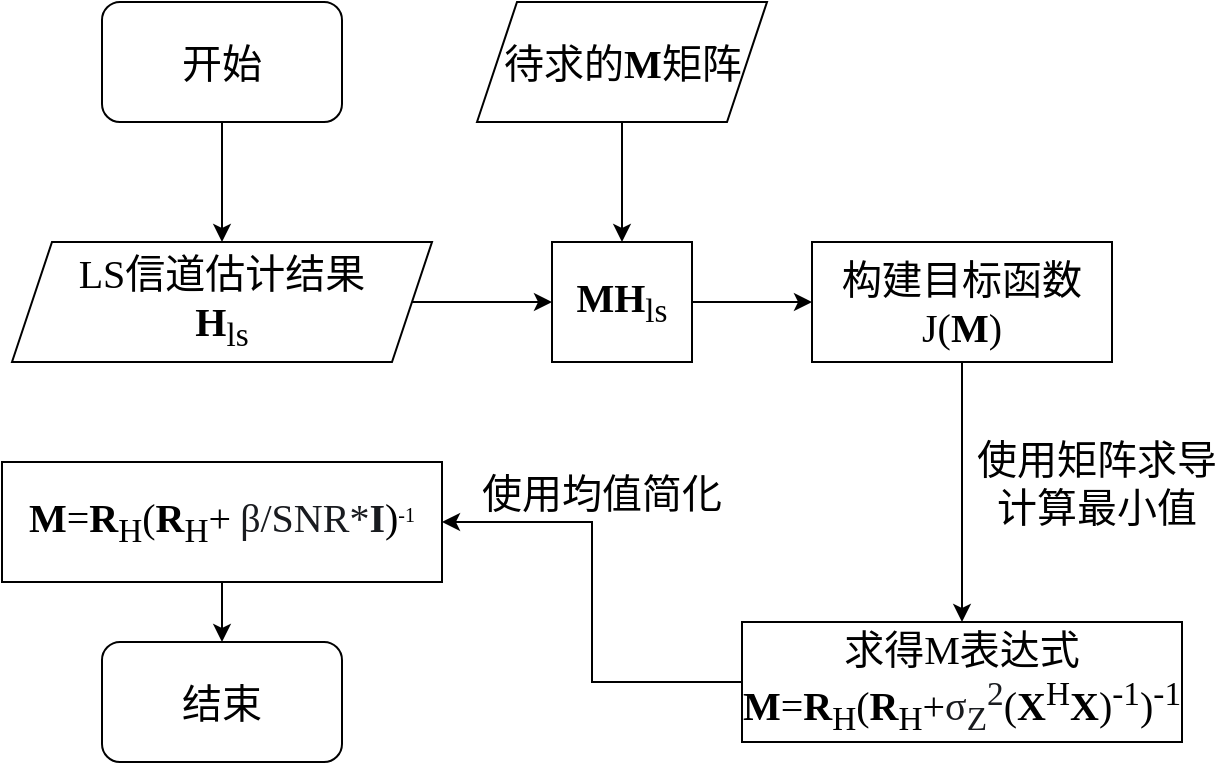 <mxfile version="24.0.6" type="github">
  <diagram id="C5RBs43oDa-KdzZeNtuy" name="Page-1">
    <mxGraphModel dx="2213" dy="759" grid="1" gridSize="10" guides="1" tooltips="1" connect="1" arrows="1" fold="1" page="1" pageScale="1" pageWidth="827" pageHeight="1169" math="0" shadow="0">
      <root>
        <mxCell id="WIyWlLk6GJQsqaUBKTNV-0" />
        <mxCell id="WIyWlLk6GJQsqaUBKTNV-1" parent="WIyWlLk6GJQsqaUBKTNV-0" />
        <mxCell id="OTtoNyE8nUoAEOudighu-1" value="&lt;font face=&quot;Times New Roman&quot; style=&quot;font-size: 20px;&quot;&gt;&lt;b&gt;&lt;font style=&quot;font-size: 20px;&quot;&gt;M&lt;/font&gt;H&lt;/b&gt;&lt;sub&gt;ls&lt;/sub&gt;&lt;/font&gt;" style="rounded=0;whiteSpace=wrap;html=1;" vertex="1" parent="WIyWlLk6GJQsqaUBKTNV-1">
          <mxGeometry x="110" y="250" width="70" height="60" as="geometry" />
        </mxCell>
        <mxCell id="OTtoNyE8nUoAEOudighu-2" value="" style="endArrow=classic;html=1;rounded=0;exitX=1;exitY=0.5;exitDx=0;exitDy=0;entryX=0;entryY=0.5;entryDx=0;entryDy=0;" edge="1" parent="WIyWlLk6GJQsqaUBKTNV-1" source="OTtoNyE8nUoAEOudighu-11" target="OTtoNyE8nUoAEOudighu-1">
          <mxGeometry width="50" height="50" relative="1" as="geometry">
            <mxPoint x="-10" y="280" as="sourcePoint" />
            <mxPoint x="160" y="390" as="targetPoint" />
          </mxGeometry>
        </mxCell>
        <mxCell id="OTtoNyE8nUoAEOudighu-5" value="&lt;font face=&quot;Times New Roman&quot; style=&quot;font-size: 20px;&quot;&gt;构建目标函数&lt;/font&gt;&lt;div&gt;&lt;font face=&quot;Times New Roman&quot; style=&quot;font-size: 20px;&quot;&gt;J(&lt;b&gt;M&lt;/b&gt;)&lt;/font&gt;&lt;/div&gt;" style="rounded=0;whiteSpace=wrap;html=1;" vertex="1" parent="WIyWlLk6GJQsqaUBKTNV-1">
          <mxGeometry x="240" y="250" width="150" height="60" as="geometry" />
        </mxCell>
        <mxCell id="OTtoNyE8nUoAEOudighu-6" value="" style="endArrow=classic;html=1;rounded=0;exitX=1;exitY=0.5;exitDx=0;exitDy=0;entryX=0;entryY=0.5;entryDx=0;entryDy=0;" edge="1" parent="WIyWlLk6GJQsqaUBKTNV-1" source="OTtoNyE8nUoAEOudighu-1" target="OTtoNyE8nUoAEOudighu-5">
          <mxGeometry width="50" height="50" relative="1" as="geometry">
            <mxPoint x="110" y="410" as="sourcePoint" />
            <mxPoint x="160" y="360" as="targetPoint" />
          </mxGeometry>
        </mxCell>
        <mxCell id="OTtoNyE8nUoAEOudighu-7" value="" style="endArrow=classic;html=1;rounded=0;exitX=0.5;exitY=1;exitDx=0;exitDy=0;entryX=0.5;entryY=0;entryDx=0;entryDy=0;" edge="1" parent="WIyWlLk6GJQsqaUBKTNV-1" source="OTtoNyE8nUoAEOudighu-5" target="OTtoNyE8nUoAEOudighu-8">
          <mxGeometry width="50" height="50" relative="1" as="geometry">
            <mxPoint x="390" y="370" as="sourcePoint" />
            <mxPoint x="450" y="280" as="targetPoint" />
          </mxGeometry>
        </mxCell>
        <mxCell id="OTtoNyE8nUoAEOudighu-16" style="edgeStyle=orthogonalEdgeStyle;rounded=0;orthogonalLoop=1;jettySize=auto;html=1;exitX=0;exitY=0.5;exitDx=0;exitDy=0;entryX=1;entryY=0.5;entryDx=0;entryDy=0;" edge="1" parent="WIyWlLk6GJQsqaUBKTNV-1" source="OTtoNyE8nUoAEOudighu-8" target="OTtoNyE8nUoAEOudighu-15">
          <mxGeometry relative="1" as="geometry" />
        </mxCell>
        <mxCell id="OTtoNyE8nUoAEOudighu-8" value="&lt;span style=&quot;font-size: 20px;&quot;&gt;&lt;font face=&quot;Times New Roman&quot;&gt;求得M表达式&lt;/font&gt;&lt;/span&gt;&lt;div&gt;&lt;font face=&quot;Times New Roman&quot;&gt;&lt;span style=&quot;font-size: 20px;&quot;&gt;&lt;b&gt;M&lt;/b&gt;=&lt;b&gt;R&lt;/b&gt;&lt;sub style=&quot;&quot;&gt;H&lt;/sub&gt;&lt;/span&gt;&lt;span style=&quot;font-size: 20px; background-color: initial;&quot;&gt;(&lt;b&gt;R&lt;/b&gt;&lt;sub style=&quot;&quot;&gt;H&lt;/sub&gt;+&lt;/span&gt;&lt;span style=&quot;background-color: rgb(255, 255, 255); color: rgb(25, 27, 31); text-align: start;&quot;&gt;&lt;font style=&quot;font-size: 20px;&quot;&gt;σ&lt;sub&gt;Z&lt;/sub&gt;&lt;sup&gt;2&lt;/sup&gt;&lt;/font&gt;&lt;/span&gt;&lt;span style=&quot;font-size: 20px; background-color: initial;&quot;&gt;(&lt;b&gt;X&lt;/b&gt;&lt;sup&gt;H&lt;/sup&gt;&lt;b&gt;X&lt;/b&gt;)&lt;sup&gt;-1&lt;/sup&gt;&lt;/span&gt;&lt;span style=&quot;background-color: initial; font-size: 20px;&quot;&gt;)&lt;sup style=&quot;&quot;&gt;-1&lt;/sup&gt;&lt;/span&gt;&lt;/font&gt;&lt;/div&gt;" style="rounded=0;whiteSpace=wrap;html=1;" vertex="1" parent="WIyWlLk6GJQsqaUBKTNV-1">
          <mxGeometry x="205" y="440" width="220" height="60" as="geometry" />
        </mxCell>
        <mxCell id="OTtoNyE8nUoAEOudighu-9" value="&lt;span style=&quot;font-size: 20px; text-align: left;&quot;&gt;&lt;font face=&quot;Times New Roman&quot;&gt;使用矩阵求导计算最小值&lt;/font&gt;&lt;/span&gt;" style="rounded=0;whiteSpace=wrap;html=1;strokeColor=none;opacity=0;" vertex="1" parent="WIyWlLk6GJQsqaUBKTNV-1">
          <mxGeometry x="320" y="355" width="125" height="30" as="geometry" />
        </mxCell>
        <mxCell id="OTtoNyE8nUoAEOudighu-11" value="&lt;font face=&quot;Times New Roman&quot; style=&quot;font-size: 20px;&quot;&gt;LS信道估计结果&lt;/font&gt;&lt;div&gt;&lt;font face=&quot;UGnYcOUPacRxoHWNrJcx&quot; style=&quot;font-size: 20px;&quot;&gt;&lt;b&gt;H&lt;/b&gt;&lt;sub&gt;ls&lt;/sub&gt;&lt;/font&gt;&lt;/div&gt;" style="shape=parallelogram;perimeter=parallelogramPerimeter;whiteSpace=wrap;html=1;fixedSize=1;" vertex="1" parent="WIyWlLk6GJQsqaUBKTNV-1">
          <mxGeometry x="-160" y="250" width="210" height="60" as="geometry" />
        </mxCell>
        <mxCell id="OTtoNyE8nUoAEOudighu-13" style="edgeStyle=orthogonalEdgeStyle;rounded=0;orthogonalLoop=1;jettySize=auto;html=1;exitX=0.5;exitY=1;exitDx=0;exitDy=0;entryX=0.5;entryY=0;entryDx=0;entryDy=0;" edge="1" parent="WIyWlLk6GJQsqaUBKTNV-1" source="OTtoNyE8nUoAEOudighu-12" target="OTtoNyE8nUoAEOudighu-1">
          <mxGeometry relative="1" as="geometry" />
        </mxCell>
        <mxCell id="OTtoNyE8nUoAEOudighu-12" value="&lt;span style=&quot;font-size: 20px; text-align: left;&quot;&gt;&lt;font face=&quot;Times New Roman&quot;&gt;待求的&lt;b&gt;M&lt;/b&gt;矩阵&lt;/font&gt;&lt;/span&gt;" style="shape=parallelogram;perimeter=parallelogramPerimeter;whiteSpace=wrap;html=1;fixedSize=1;" vertex="1" parent="WIyWlLk6GJQsqaUBKTNV-1">
          <mxGeometry x="72.5" y="130" width="145" height="60" as="geometry" />
        </mxCell>
        <mxCell id="OTtoNyE8nUoAEOudighu-23" value="" style="edgeStyle=orthogonalEdgeStyle;rounded=0;orthogonalLoop=1;jettySize=auto;html=1;" edge="1" parent="WIyWlLk6GJQsqaUBKTNV-1" source="OTtoNyE8nUoAEOudighu-15" target="OTtoNyE8nUoAEOudighu-22">
          <mxGeometry relative="1" as="geometry" />
        </mxCell>
        <mxCell id="OTtoNyE8nUoAEOudighu-15" value="&lt;div&gt;&lt;font face=&quot;Times New Roman&quot;&gt;&lt;span style=&quot;font-size: 20px;&quot;&gt;&lt;b&gt;M&lt;/b&gt;=&lt;b&gt;R&lt;/b&gt;&lt;sub style=&quot;&quot;&gt;H&lt;/sub&gt;&lt;/span&gt;&lt;span style=&quot;font-size: 20px; background-color: initial;&quot;&gt;(&lt;b&gt;R&lt;/b&gt;&lt;sub style=&quot;&quot;&gt;H&lt;/sub&gt;+&lt;/span&gt;&lt;/font&gt;&lt;span style=&quot;background-color: rgb(255, 255, 255); color: rgb(25, 27, 31); font-family: -apple-system, BlinkMacSystemFont, &amp;quot;Helvetica Neue&amp;quot;, &amp;quot;PingFang SC&amp;quot;, &amp;quot;Microsoft YaHei&amp;quot;, &amp;quot;Source Han Sans SC&amp;quot;, &amp;quot;Noto Sans CJK SC&amp;quot;, &amp;quot;WenQuanYi Micro Hei&amp;quot;, sans-serif; font-size: medium; text-align: start;&quot;&gt;&amp;nbsp;&lt;/span&gt;&lt;span style=&quot;background-color: rgb(255, 255, 255); color: rgb(25, 27, 31); text-align: start;&quot;&gt;&lt;font style=&quot;font-size: 20px;&quot; face=&quot;Times New Roman&quot;&gt;β/SNR*&lt;b&gt;I&lt;/b&gt;&lt;/font&gt;&lt;/span&gt;&lt;span style=&quot;background-color: initial; font-size: 20px; font-family: &amp;quot;Times New Roman&amp;quot;;&quot;&gt;)&lt;/span&gt;&lt;sup style=&quot;background-color: initial; font-family: &amp;quot;Times New Roman&amp;quot;;&quot;&gt;-1&lt;/sup&gt;&lt;/div&gt;" style="rounded=0;whiteSpace=wrap;html=1;" vertex="1" parent="WIyWlLk6GJQsqaUBKTNV-1">
          <mxGeometry x="-165" y="360" width="220" height="60" as="geometry" />
        </mxCell>
        <mxCell id="OTtoNyE8nUoAEOudighu-19" style="edgeStyle=orthogonalEdgeStyle;rounded=0;orthogonalLoop=1;jettySize=auto;html=1;exitX=0.5;exitY=1;exitDx=0;exitDy=0;entryX=0.5;entryY=0;entryDx=0;entryDy=0;" edge="1" parent="WIyWlLk6GJQsqaUBKTNV-1" source="OTtoNyE8nUoAEOudighu-18" target="OTtoNyE8nUoAEOudighu-11">
          <mxGeometry relative="1" as="geometry" />
        </mxCell>
        <mxCell id="OTtoNyE8nUoAEOudighu-18" value="&lt;span style=&quot;font-family: &amp;quot;Times New Roman&amp;quot;; font-size: 20px; text-align: left;&quot;&gt;开始&lt;/span&gt;" style="rounded=1;whiteSpace=wrap;html=1;" vertex="1" parent="WIyWlLk6GJQsqaUBKTNV-1">
          <mxGeometry x="-115" y="130" width="120" height="60" as="geometry" />
        </mxCell>
        <mxCell id="OTtoNyE8nUoAEOudighu-21" value="&lt;span style=&quot;font-family: &amp;quot;Times New Roman&amp;quot;; font-size: 20px;&quot;&gt;使用均值简化&lt;/span&gt;" style="rounded=0;whiteSpace=wrap;html=1;strokeColor=none;opacity=0;" vertex="1" parent="WIyWlLk6GJQsqaUBKTNV-1">
          <mxGeometry x="65" y="355" width="140" height="40" as="geometry" />
        </mxCell>
        <mxCell id="OTtoNyE8nUoAEOudighu-22" value="&lt;span style=&quot;font-family: &amp;quot;Times New Roman&amp;quot;; font-size: 20px; text-align: left;&quot;&gt;结束&lt;/span&gt;" style="rounded=1;whiteSpace=wrap;html=1;" vertex="1" parent="WIyWlLk6GJQsqaUBKTNV-1">
          <mxGeometry x="-115" y="450" width="120" height="60" as="geometry" />
        </mxCell>
      </root>
    </mxGraphModel>
  </diagram>
</mxfile>
